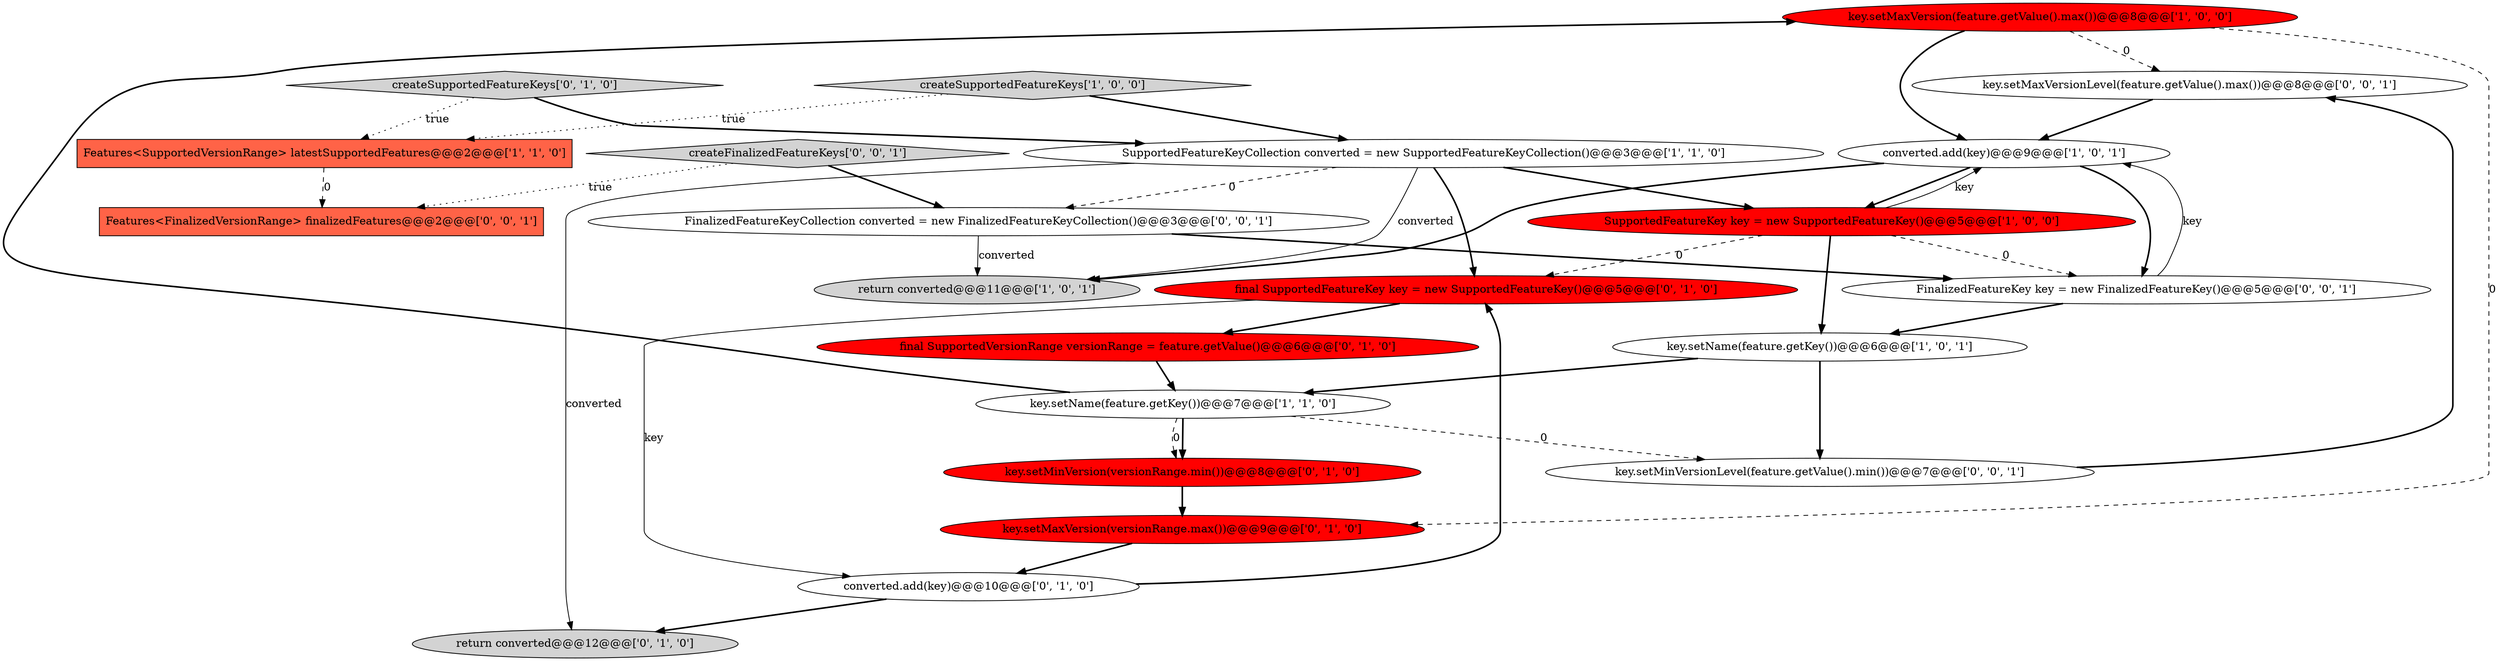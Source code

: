 digraph {
1 [style = filled, label = "key.setMaxVersion(feature.getValue().max())@@@8@@@['1', '0', '0']", fillcolor = red, shape = ellipse image = "AAA1AAABBB1BBB"];
10 [style = filled, label = "final SupportedFeatureKey key = new SupportedFeatureKey()@@@5@@@['0', '1', '0']", fillcolor = red, shape = ellipse image = "AAA1AAABBB2BBB"];
7 [style = filled, label = "SupportedFeatureKey key = new SupportedFeatureKey()@@@5@@@['1', '0', '0']", fillcolor = red, shape = ellipse image = "AAA1AAABBB1BBB"];
3 [style = filled, label = "key.setName(feature.getKey())@@@6@@@['1', '0', '1']", fillcolor = white, shape = ellipse image = "AAA0AAABBB1BBB"];
15 [style = filled, label = "return converted@@@12@@@['0', '1', '0']", fillcolor = lightgray, shape = ellipse image = "AAA0AAABBB2BBB"];
2 [style = filled, label = "SupportedFeatureKeyCollection converted = new SupportedFeatureKeyCollection()@@@3@@@['1', '1', '0']", fillcolor = white, shape = ellipse image = "AAA0AAABBB1BBB"];
18 [style = filled, label = "key.setMaxVersionLevel(feature.getValue().max())@@@8@@@['0', '0', '1']", fillcolor = white, shape = ellipse image = "AAA0AAABBB3BBB"];
6 [style = filled, label = "Features<SupportedVersionRange> latestSupportedFeatures@@@2@@@['1', '1', '0']", fillcolor = tomato, shape = box image = "AAA0AAABBB1BBB"];
11 [style = filled, label = "createSupportedFeatureKeys['0', '1', '0']", fillcolor = lightgray, shape = diamond image = "AAA0AAABBB2BBB"];
5 [style = filled, label = "return converted@@@11@@@['1', '0', '1']", fillcolor = lightgray, shape = ellipse image = "AAA0AAABBB1BBB"];
8 [style = filled, label = "createSupportedFeatureKeys['1', '0', '0']", fillcolor = lightgray, shape = diamond image = "AAA0AAABBB1BBB"];
0 [style = filled, label = "key.setName(feature.getKey())@@@7@@@['1', '1', '0']", fillcolor = white, shape = ellipse image = "AAA0AAABBB1BBB"];
20 [style = filled, label = "Features<FinalizedVersionRange> finalizedFeatures@@@2@@@['0', '0', '1']", fillcolor = tomato, shape = box image = "AAA0AAABBB3BBB"];
19 [style = filled, label = "key.setMinVersionLevel(feature.getValue().min())@@@7@@@['0', '0', '1']", fillcolor = white, shape = ellipse image = "AAA0AAABBB3BBB"];
9 [style = filled, label = "key.setMaxVersion(versionRange.max())@@@9@@@['0', '1', '0']", fillcolor = red, shape = ellipse image = "AAA1AAABBB2BBB"];
14 [style = filled, label = "converted.add(key)@@@10@@@['0', '1', '0']", fillcolor = white, shape = ellipse image = "AAA0AAABBB2BBB"];
13 [style = filled, label = "key.setMinVersion(versionRange.min())@@@8@@@['0', '1', '0']", fillcolor = red, shape = ellipse image = "AAA1AAABBB2BBB"];
21 [style = filled, label = "FinalizedFeatureKeyCollection converted = new FinalizedFeatureKeyCollection()@@@3@@@['0', '0', '1']", fillcolor = white, shape = ellipse image = "AAA0AAABBB3BBB"];
4 [style = filled, label = "converted.add(key)@@@9@@@['1', '0', '1']", fillcolor = white, shape = ellipse image = "AAA0AAABBB1BBB"];
16 [style = filled, label = "FinalizedFeatureKey key = new FinalizedFeatureKey()@@@5@@@['0', '0', '1']", fillcolor = white, shape = ellipse image = "AAA0AAABBB3BBB"];
12 [style = filled, label = "final SupportedVersionRange versionRange = feature.getValue()@@@6@@@['0', '1', '0']", fillcolor = red, shape = ellipse image = "AAA1AAABBB2BBB"];
17 [style = filled, label = "createFinalizedFeatureKeys['0', '0', '1']", fillcolor = lightgray, shape = diamond image = "AAA0AAABBB3BBB"];
17->20 [style = dotted, label="true"];
16->3 [style = bold, label=""];
1->4 [style = bold, label=""];
19->18 [style = bold, label=""];
0->13 [style = bold, label=""];
6->20 [style = dashed, label="0"];
7->16 [style = dashed, label="0"];
0->19 [style = dashed, label="0"];
14->10 [style = bold, label=""];
1->9 [style = dashed, label="0"];
1->18 [style = dashed, label="0"];
2->10 [style = bold, label=""];
12->0 [style = bold, label=""];
11->2 [style = bold, label=""];
4->7 [style = bold, label=""];
7->3 [style = bold, label=""];
3->0 [style = bold, label=""];
21->5 [style = solid, label="converted"];
8->6 [style = dotted, label="true"];
18->4 [style = bold, label=""];
8->2 [style = bold, label=""];
3->19 [style = bold, label=""];
2->21 [style = dashed, label="0"];
10->12 [style = bold, label=""];
11->6 [style = dotted, label="true"];
0->1 [style = bold, label=""];
2->15 [style = solid, label="converted"];
0->13 [style = dashed, label="0"];
16->4 [style = solid, label="key"];
10->14 [style = solid, label="key"];
9->14 [style = bold, label=""];
21->16 [style = bold, label=""];
7->4 [style = solid, label="key"];
7->10 [style = dashed, label="0"];
14->15 [style = bold, label=""];
13->9 [style = bold, label=""];
2->7 [style = bold, label=""];
4->5 [style = bold, label=""];
17->21 [style = bold, label=""];
4->16 [style = bold, label=""];
2->5 [style = solid, label="converted"];
}
